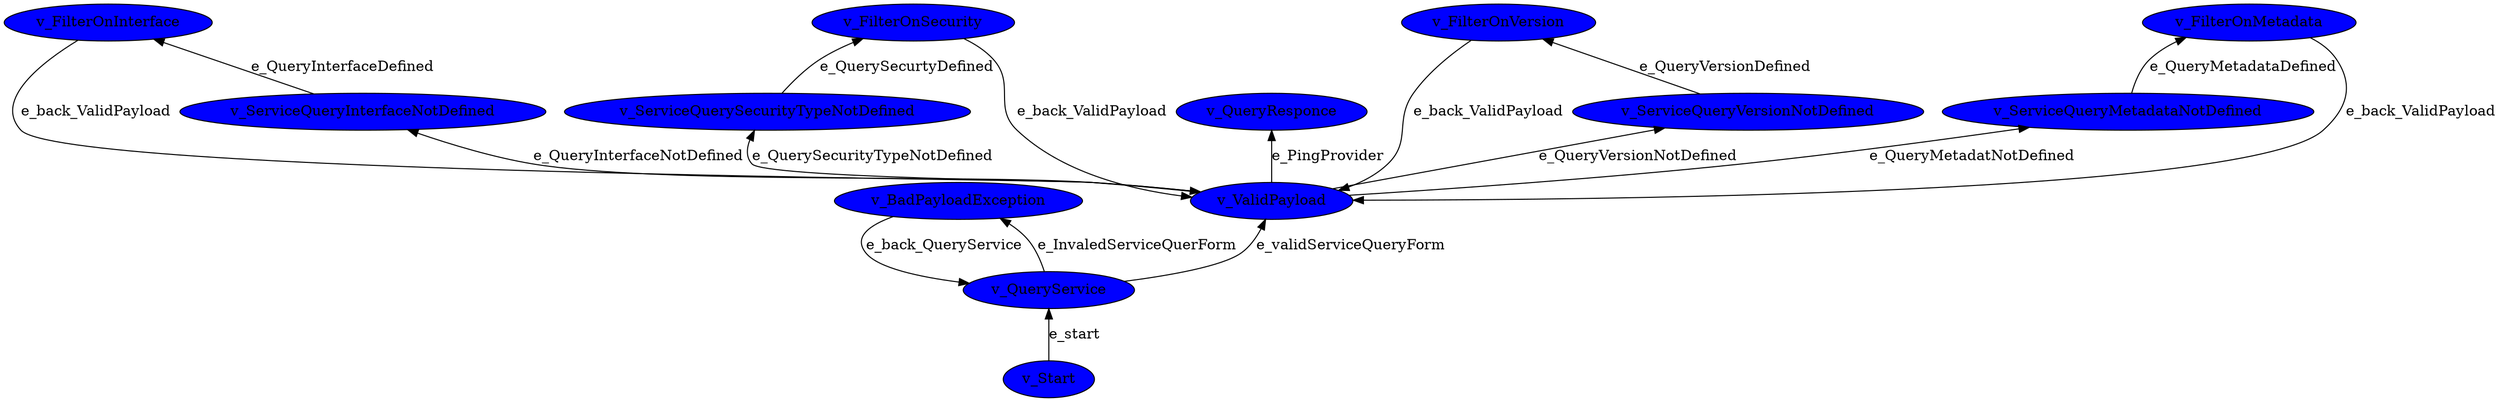 digraph QueryService{
rankdir=BT
node [style=filled fillcolor=blue] 
"v_Start" -> "v_QueryService"  [ label="e_start" ]
"v_QueryService" -> "v_BadPayloadException"  [ label="e_InvaledServiceQuerForm" ]
"v_BadPayloadException" -> "v_QueryService"  [ label="e_back_QueryService" ]
"v_QueryService" -> "v_ValidPayload"  [ label="e_validServiceQueryForm" ]
"v_ValidPayload" -> "v_ServiceQueryInterfaceNotDefined"  [ label="e_QueryInterfaceNotDefined" ]
"v_ValidPayload" -> "v_ServiceQuerySecurityTypeNotDefined"  [ label="e_QuerySecurityTypeNotDefined" ]
"v_ServiceQueryInterfaceNotDefined" -> "v_FilterOnInterface"  [ label="e_QueryInterfaceDefined" ]
"v_FilterOnInterface" -> "v_ValidPayload"  [ label="e_back_ValidPayload" ]
"v_ServiceQuerySecurityTypeNotDefined" -> "v_FilterOnSecurity"  [ label="e_QuerySecurtyDefined" ]
"v_FilterOnSecurity" -> "v_ValidPayload"  [ label="e_back_ValidPayload" ]
"v_ValidPayload" -> "v_ServiceQueryVersionNotDefined"  [ label="e_QueryVersionNotDefined" ]
"v_ServiceQueryVersionNotDefined" -> "v_FilterOnVersion"  [ label="e_QueryVersionDefined" ]
"v_FilterOnVersion" -> "v_ValidPayload"  [ label="e_back_ValidPayload" ]
"v_ValidPayload" -> "v_ServiceQueryMetadataNotDefined"  [ label="e_QueryMetadatNotDefined" ]
"v_ServiceQueryMetadataNotDefined" -> "v_FilterOnMetadata"  [ label="e_QueryMetadataDefined" ]
"v_FilterOnMetadata" -> "v_ValidPayload"  [ label="e_back_ValidPayload" ]
"v_ValidPayload" -> "v_QueryResponce"  [ label="e_PingProvider" ]
}